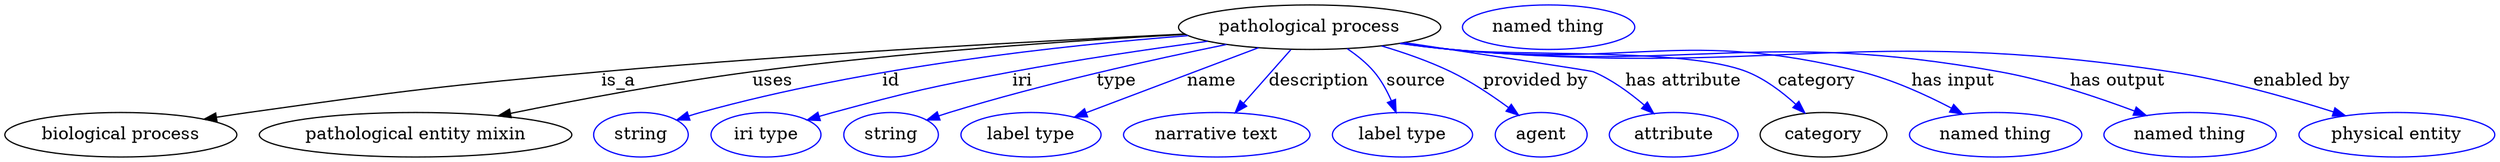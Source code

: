 digraph {
	graph [bb="0,0,1643.1,123"];
	node [label="\N"];
	"pathological process"	 [height=0.5,
		label="pathological process",
		pos="861.74,105",
		width=2.3109];
	"biological process"	 [height=0.5,
		pos="74.743,18",
		width=2.0762];
	"pathological process" -> "biological process"	 [label=is_a,
		lp="400.74,61.5",
		pos="e,129.76,30.374 780.26,101.12 648.7,93.944 381.68,75.554 158.74,36 152.58,34.906 146.17,33.686 139.77,32.411"];
	"pathological entity mixin"	 [height=0.5,
		pos="267.74,18",
		width=2.7803];
	"pathological process" -> "pathological entity mixin"	 [label=uses,
		lp="505.74,61.5",
		pos="e,324.48,32.866 781.69,100.05 706.9,94.748 592.29,84.877 493.74,69 439.66,60.287 379.15,46.409 334.37,35.329"];
	id	 [color=blue,
		height=0.5,
		label=string,
		pos="416.74,18",
		width=0.84854];
	"pathological process" -> id	 [color=blue,
		label=id,
		lp="582.24,61.5",
		pos="e,440.55,29.63 783.09,98.914 700.17,90.822 566.59,72.99 456.74,36 454.49,35.241 452.19,34.4 449.89,33.507",
		style=solid];
	iri	 [color=blue,
		height=0.5,
		label="iri type",
		pos="501.74,18",
		width=1.011];
	"pathological process" -> iri	 [color=blue,
		label=iri,
		lp="664.24,61.5",
		pos="e,529.65,29.734 793.93,94.503 729.36,83.492 629.95,63.886 546.74,36 544.21,35.152 541.62,34.238 539.02,33.287",
		style=solid];
	type	 [color=blue,
		height=0.5,
		label=string,
		pos="586.74,18",
		width=0.84854];
	"pathological process" -> type	 [color=blue,
		label=type,
		lp="734.74,61.5",
		pos="e,610.66,29.329 806.83,91.432 758.69,78.939 687.18,58.909 626.74,36 624.52,35.157 622.24,34.252 619.96,33.313",
		style=solid];
	name	 [color=blue,
		height=0.5,
		label="label type",
		pos="680.74,18",
		width=1.2638];
	"pathological process" -> name	 [color=blue,
		label=name,
		lp="798.24,61.5",
		pos="e,709.71,31.925 827.27,88.431 796.28,73.534 750.83,51.689 718.79,36.286",
		style=solid];
	description	 [color=blue,
		height=0.5,
		label="narrative text",
		pos="801.74,18",
		width=1.6068];
	"pathological process" -> description	 [color=blue,
		label=description,
		lp="866.24,61.5",
		pos="e,813.95,35.706 849.31,86.974 840.81,74.644 829.4,58.098 819.88,44.302",
		style=solid];
	source	 [color=blue,
		height=0.5,
		label="label type",
		pos="922.74,18",
		width=1.2638];
	"pathological process" -> source	 [color=blue,
		label=source,
		lp="927.74,61.5",
		pos="e,917.09,35.946 884.03,87.386 889.98,81.939 896.06,75.617 900.74,69 905.82,61.839 910.06,53.325 913.43,45.325",
		style=solid];
	"provided by"	 [color=blue,
		height=0.5,
		label=agent,
		pos="1015.7,18",
		width=0.83048];
	"pathological process" -> "provided by"	 [color=blue,
		label="provided by",
		lp="1004.7,61.5",
		pos="e,999,32.991 905.81,89.668 920.21,83.958 936.02,76.916 949.74,69 964.32,60.595 979.26,49.314 991.23,39.499",
		style=solid];
	"has attribute"	 [color=blue,
		height=0.5,
		label=attribute,
		pos="1103.7,18",
		width=1.1193];
	"pathological process" -> "has attribute"	 [color=blue,
		label="has attribute",
		lp="1098.2,61.5",
		pos="e,1087.9,34.774 923.54,92.821 975.08,82.635 1040.4,69.659 1041.7,69 1055.9,62.271 1069.6,51.588 1080.5,41.734",
		style=solid];
	category	 [height=0.5,
		pos="1202.7,18",
		width=1.1374];
	"pathological process" -> category	 [color=blue,
		label=category,
		lp="1186.2,61.5",
		pos="e,1186.5,34.567 921.48,92.46 932.19,90.455 943.28,88.538 953.74,87 1034.2,75.183 1060.1,98.742 1135.7,69 1151.6,62.785 1166.8,51.706 \
1178.8,41.459",
		style=solid];
	"has input"	 [color=blue,
		height=0.5,
		label="named thing",
		pos="1316.7,18",
		width=1.5346];
	"pathological process" -> "has input"	 [color=blue,
		label="has input",
		lp="1277.7,61.5",
		pos="e,1291.2,34.185 920.95,92.294 931.82,90.282 943.09,88.405 953.74,87 1068.6,71.85 1101.9,99.275 1213.7,69 1237.9,62.472 1263,50.134 \
1282.4,39.229",
		style=solid];
	"has output"	 [color=blue,
		height=0.5,
		label="named thing",
		pos="1444.7,18",
		width=1.5346];
	"pathological process" -> "has output"	 [color=blue,
		label="has output",
		lp="1386.2,61.5",
		pos="e,1413.2,32.787 920.44,92.225 931.46,90.194 942.92,88.328 953.74,87 1109.7,67.87 1152.9,100.59 1306.7,69 1340.4,62.092 1376.8,48.368 \
1403.7,36.895",
		style=solid];
	"enabled by"	 [color=blue,
		height=0.5,
		label="physical entity",
		pos="1580.7,18",
		width=1.7332];
	"pathological process" -> "enabled by"	 [color=blue,
		label="enabled by",
		lp="1507.7,61.5",
		pos="e,1544.1,32.618 920.43,92.116 931.45,90.096 942.91,88.262 953.74,87 1159.2,63.073 1215,104.37 1418.7,69 1458.8,62.055 1502.6,47.817 \
1534.6,36.146",
		style=solid];
	"named thing_category"	 [color=blue,
		height=0.5,
		label="named thing",
		pos="1017.7,105",
		width=1.5346];
}

